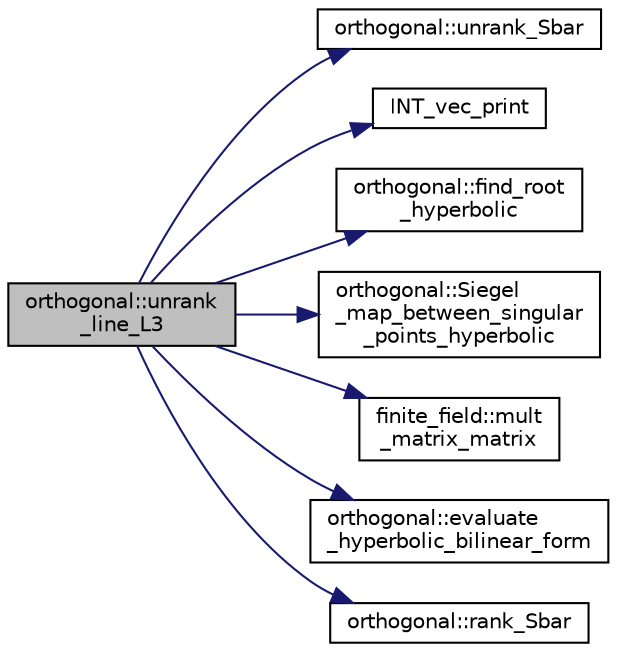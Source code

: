 digraph "orthogonal::unrank_line_L3"
{
  edge [fontname="Helvetica",fontsize="10",labelfontname="Helvetica",labelfontsize="10"];
  node [fontname="Helvetica",fontsize="10",shape=record];
  rankdir="LR";
  Node46358 [label="orthogonal::unrank\l_line_L3",height=0.2,width=0.4,color="black", fillcolor="grey75", style="filled", fontcolor="black"];
  Node46358 -> Node46359 [color="midnightblue",fontsize="10",style="solid",fontname="Helvetica"];
  Node46359 [label="orthogonal::unrank_Sbar",height=0.2,width=0.4,color="black", fillcolor="white", style="filled",URL="$d7/daa/classorthogonal.html#af5dc4e991f79be6bfdce4325648e037a"];
  Node46358 -> Node46360 [color="midnightblue",fontsize="10",style="solid",fontname="Helvetica"];
  Node46360 [label="INT_vec_print",height=0.2,width=0.4,color="black", fillcolor="white", style="filled",URL="$df/dbf/sajeeb_8_c.html#a79a5901af0b47dd0d694109543c027fe"];
  Node46358 -> Node46361 [color="midnightblue",fontsize="10",style="solid",fontname="Helvetica"];
  Node46361 [label="orthogonal::find_root\l_hyperbolic",height=0.2,width=0.4,color="black", fillcolor="white", style="filled",URL="$d7/daa/classorthogonal.html#a4cb66d7aec283cd032a99cb9b2b9992d"];
  Node46358 -> Node46362 [color="midnightblue",fontsize="10",style="solid",fontname="Helvetica"];
  Node46362 [label="orthogonal::Siegel\l_map_between_singular\l_points_hyperbolic",height=0.2,width=0.4,color="black", fillcolor="white", style="filled",URL="$d7/daa/classorthogonal.html#a5ee80bd3a8fb9799d248ade8fd7b20b3"];
  Node46358 -> Node46363 [color="midnightblue",fontsize="10",style="solid",fontname="Helvetica"];
  Node46363 [label="finite_field::mult\l_matrix_matrix",height=0.2,width=0.4,color="black", fillcolor="white", style="filled",URL="$df/d5a/classfinite__field.html#a5e28706b815838d0ec34de1fa74bc3c4"];
  Node46358 -> Node46364 [color="midnightblue",fontsize="10",style="solid",fontname="Helvetica"];
  Node46364 [label="orthogonal::evaluate\l_hyperbolic_bilinear_form",height=0.2,width=0.4,color="black", fillcolor="white", style="filled",URL="$d7/daa/classorthogonal.html#a839dc01b1c59a23b054ccf70c00cc9c9"];
  Node46358 -> Node46365 [color="midnightblue",fontsize="10",style="solid",fontname="Helvetica"];
  Node46365 [label="orthogonal::rank_Sbar",height=0.2,width=0.4,color="black", fillcolor="white", style="filled",URL="$d7/daa/classorthogonal.html#aea0a2cc174275eea357b9a68f277e970"];
}
